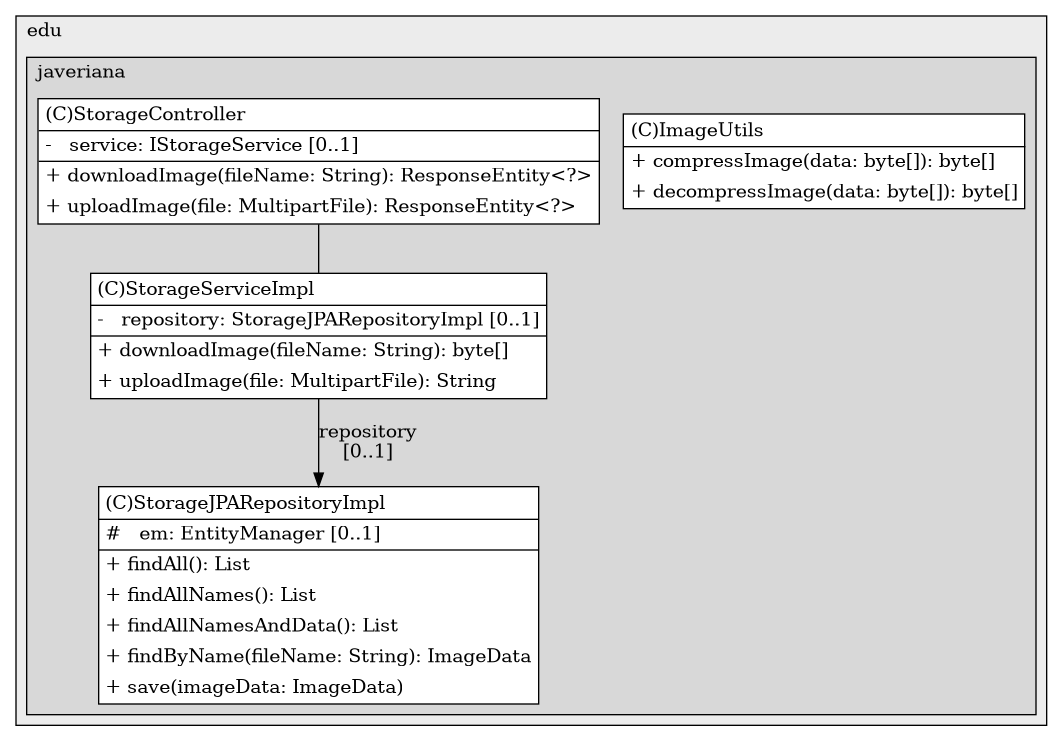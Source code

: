 @startuml

/' diagram meta data start
config=StructureConfiguration;
{
  "projectClassification": {
    "searchMode": "OpenProject", // OpenProject, AllProjects
    "includedProjects": "",
    "pathEndKeywords": "*.impl",
    "isClientPath": "",
    "isClientName": "",
    "isTestPath": "",
    "isTestName": "",
    "isMappingPath": "",
    "isMappingName": "",
    "isDataAccessPath": "",
    "isDataAccessName": "",
    "isDataStructurePath": "",
    "isDataStructureName": "",
    "isInterfaceStructuresPath": "",
    "isInterfaceStructuresName": "",
    "isEntryPointPath": "",
    "isEntryPointName": "",
    "treatFinalFieldsAsMandatory": false
  },
  "graphRestriction": {
    "classPackageExcludeFilter": "",
    "classPackageIncludeFilter": "",
    "classNameExcludeFilter": "",
    "classNameIncludeFilter": "",
    "methodNameExcludeFilter": "",
    "methodNameIncludeFilter": "",
    "removeByInheritance": "", // inheritance/annotation based filtering is done in a second step
    "removeByAnnotation": "",
    "removeByClassPackage": "", // cleanup the graph after inheritance/annotation based filtering is done
    "removeByClassName": "",
    "cutMappings": false,
    "cutEnum": true,
    "cutTests": true,
    "cutClient": true,
    "cutDataAccess": false,
    "cutInterfaceStructures": false,
    "cutDataStructures": false,
    "cutGetterAndSetter": true,
    "cutConstructors": true
  },
  "graphTraversal": {
    "forwardDepth": 3,
    "backwardDepth": 3,
    "classPackageExcludeFilter": "",
    "classPackageIncludeFilter": "",
    "classNameExcludeFilter": "",
    "classNameIncludeFilter": "",
    "methodNameExcludeFilter": "",
    "methodNameIncludeFilter": "",
    "hideMappings": false,
    "hideDataStructures": false,
    "hidePrivateMethods": true,
    "hideInterfaceCalls": true, // indirection: implementation -> interface (is hidden) -> implementation
    "onlyShowApplicationEntryPoints": false, // root node is included
    "useMethodCallsForStructureDiagram": "ForwardOnly" // ForwardOnly, BothDirections, No
  },
  "details": {
    "aggregation": "GroupByClass", // ByClass, GroupByClass, None
    "showClassGenericTypes": true,
    "showMethods": true,
    "showMethodParameterNames": true,
    "showMethodParameterTypes": true,
    "showMethodReturnType": true,
    "showPackageLevels": 2,
    "showDetailedClassStructure": true
  },
  "rootClass": "co.edu.javeriana.ctai.tgsecurity.controller.web.admin.StorageController",
  "extensionCallbackMethod": "" // qualified.class.name#methodName - signature: public static String method(String)
}
diagram meta data end '/



digraph g {
    rankdir="TB"
    splines=polyline
    

'nodes 
subgraph cluster_100278 { 
   	label=edu
	labeljust=l
	fillcolor="#ececec"
	style=filled
   
   subgraph cluster_496592481 { 
   	label=javeriana
	labeljust=l
	fillcolor="#d8d8d8"
	style=filled
   
   ImageUtils1641283288[
	label=<<TABLE BORDER="1" CELLBORDER="0" CELLPADDING="4" CELLSPACING="0">
<TR><TD ALIGN="LEFT" >(C)ImageUtils</TD></TR>
<HR/>
<TR><TD ALIGN="LEFT" >+ compressImage(data: byte[]): byte[]</TD></TR>
<TR><TD ALIGN="LEFT" >+ decompressImage(data: byte[]): byte[]</TD></TR>
</TABLE>>
	style=filled
	margin=0
	shape=plaintext
	fillcolor="#FFFFFF"
];

StorageController1630280410[
	label=<<TABLE BORDER="1" CELLBORDER="0" CELLPADDING="4" CELLSPACING="0">
<TR><TD ALIGN="LEFT" >(C)StorageController</TD></TR>
<HR/>
<TR><TD ALIGN="LEFT" >-   service: IStorageService [0..1]</TD></TR>
<HR/>
<TR><TD ALIGN="LEFT" >+ downloadImage(fileName: String): ResponseEntity&lt;?&gt;</TD></TR>
<TR><TD ALIGN="LEFT" >+ uploadImage(file: MultipartFile): ResponseEntity&lt;?&gt;</TD></TR>
</TABLE>>
	style=filled
	margin=0
	shape=plaintext
	fillcolor="#FFFFFF"
];

StorageJPARepositoryImpl389350765[
	label=<<TABLE BORDER="1" CELLBORDER="0" CELLPADDING="4" CELLSPACING="0">
<TR><TD ALIGN="LEFT" >(C)StorageJPARepositoryImpl</TD></TR>
<HR/>
<TR><TD ALIGN="LEFT" >#   em: EntityManager [0..1]</TD></TR>
<HR/>
<TR><TD ALIGN="LEFT" >+ findAll(): List</TD></TR>
<TR><TD ALIGN="LEFT" >+ findAllNames(): List</TD></TR>
<TR><TD ALIGN="LEFT" >+ findAllNamesAndData(): List</TD></TR>
<TR><TD ALIGN="LEFT" >+ findByName(fileName: String): ImageData</TD></TR>
<TR><TD ALIGN="LEFT" >+ save(imageData: ImageData)</TD></TR>
</TABLE>>
	style=filled
	margin=0
	shape=plaintext
	fillcolor="#FFFFFF"
];

StorageServiceImpl1892611014[
	label=<<TABLE BORDER="1" CELLBORDER="0" CELLPADDING="4" CELLSPACING="0">
<TR><TD ALIGN="LEFT" >(C)StorageServiceImpl</TD></TR>
<HR/>
<TR><TD ALIGN="LEFT" >-   repository: StorageJPARepositoryImpl [0..1]</TD></TR>
<HR/>
<TR><TD ALIGN="LEFT" >+ downloadImage(fileName: String): byte[]</TD></TR>
<TR><TD ALIGN="LEFT" >+ uploadImage(file: MultipartFile): String</TD></TR>
</TABLE>>
	style=filled
	margin=0
	shape=plaintext
	fillcolor="#FFFFFF"
];
} 
} 

'edges    
StorageController1630280410 -> StorageServiceImpl1892611014[arrowhead=none];
StorageServiceImpl1892611014 -> StorageJPARepositoryImpl389350765[label="repository
[0..1]"];
    
}
@enduml